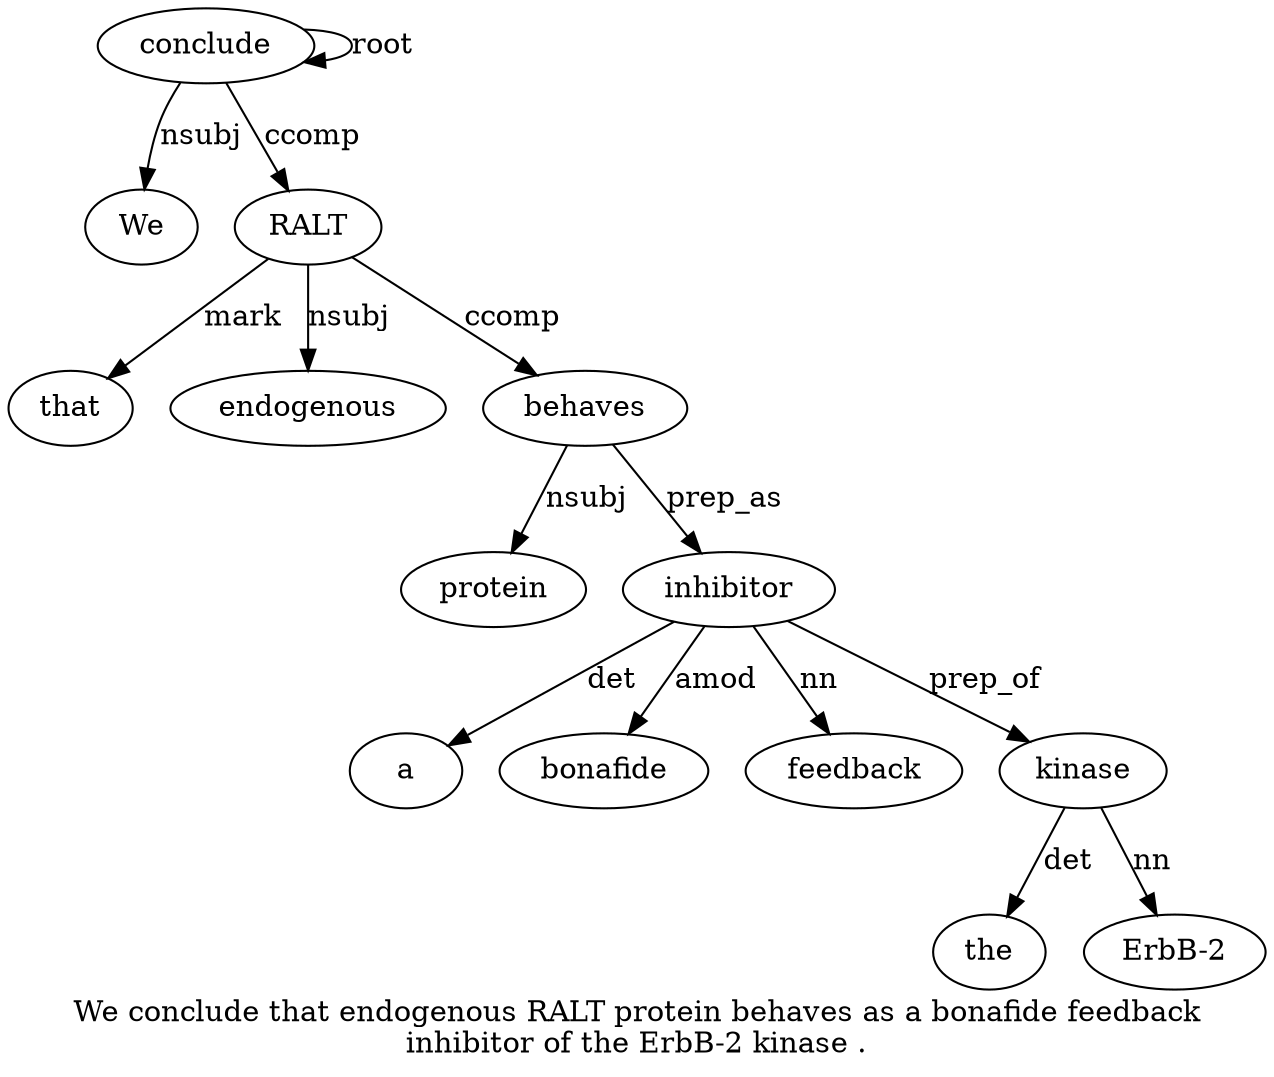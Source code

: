 digraph "We conclude that endogenous RALT protein behaves as a bonafide feedback inhibitor of the ErbB-2 kinase ." {
label="We conclude that endogenous RALT protein behaves as a bonafide feedback
inhibitor of the ErbB-2 kinase .";
conclude2 [style=filled, fillcolor=white, label=conclude];
We1 [style=filled, fillcolor=white, label=We];
conclude2 -> We1  [label=nsubj];
conclude2 -> conclude2  [label=root];
RALT5 [style=filled, fillcolor=white, label=RALT];
that3 [style=filled, fillcolor=white, label=that];
RALT5 -> that3  [label=mark];
endogenous4 [style=filled, fillcolor=white, label=endogenous];
RALT5 -> endogenous4  [label=nsubj];
conclude2 -> RALT5  [label=ccomp];
behaves7 [style=filled, fillcolor=white, label=behaves];
protein6 [style=filled, fillcolor=white, label=protein];
behaves7 -> protein6  [label=nsubj];
RALT5 -> behaves7  [label=ccomp];
inhibitor12 [style=filled, fillcolor=white, label=inhibitor];
a9 [style=filled, fillcolor=white, label=a];
inhibitor12 -> a9  [label=det];
bonafide10 [style=filled, fillcolor=white, label=bonafide];
inhibitor12 -> bonafide10  [label=amod];
feedback11 [style=filled, fillcolor=white, label=feedback];
inhibitor12 -> feedback11  [label=nn];
behaves7 -> inhibitor12  [label=prep_as];
kinase16 [style=filled, fillcolor=white, label=kinase];
the14 [style=filled, fillcolor=white, label=the];
kinase16 -> the14  [label=det];
"ErbB-215" [style=filled, fillcolor=white, label="ErbB-2"];
kinase16 -> "ErbB-215"  [label=nn];
inhibitor12 -> kinase16  [label=prep_of];
}
